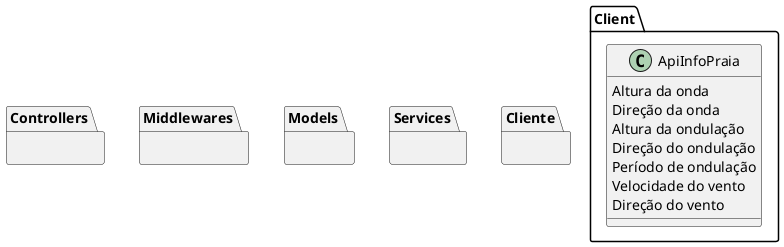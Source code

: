 @startuml class

package Client {
  class ApiInfoPraia {
  Altura da onda
  Direção da onda
  Altura da ondulação
  Direção do ondulação
  Período de ondulação
  Velocidade do vento
  Direção do vento 
}
}
package Controllers {}
package Middlewares {}
package Models {}
package Services {}
package Cliente {}
package Cliente {}
package Cliente {}
package Cliente {}

@enduml